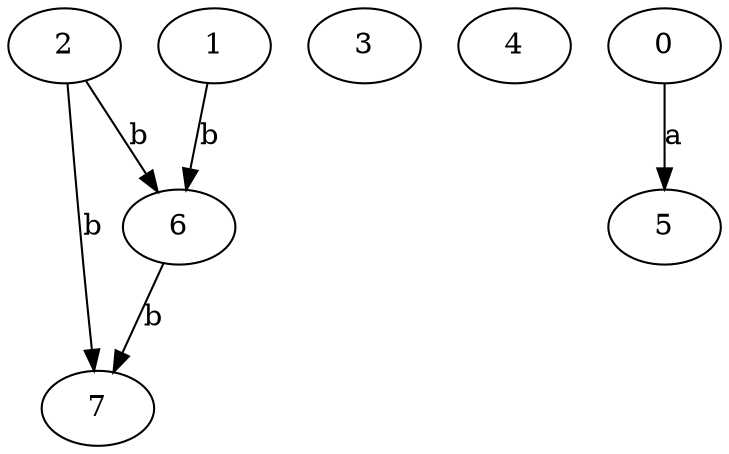strict digraph  {
2;
3;
4;
5;
0;
6;
7;
1;
2 -> 6  [label=b];
2 -> 7  [label=b];
0 -> 5  [label=a];
6 -> 7  [label=b];
1 -> 6  [label=b];
}
